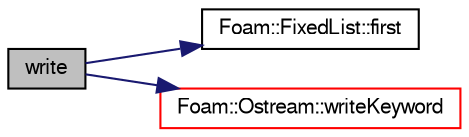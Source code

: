digraph "write"
{
  bgcolor="transparent";
  edge [fontname="FreeSans",fontsize="10",labelfontname="FreeSans",labelfontsize="10"];
  node [fontname="FreeSans",fontsize="10",shape=record];
  rankdir="LR";
  Node385 [label="write",height=0.2,width=0.4,color="black", fillcolor="grey75", style="filled", fontcolor="black"];
  Node385 -> Node386 [color="midnightblue",fontsize="10",style="solid",fontname="FreeSans"];
  Node386 [label="Foam::FixedList::first",height=0.2,width=0.4,color="black",URL="$a25894.html#a1c9828bc3de9502754d944c95a2ce0d9",tooltip="Return the first element of the list. "];
  Node385 -> Node387 [color="midnightblue",fontsize="10",style="solid",fontname="FreeSans"];
  Node387 [label="Foam::Ostream::writeKeyword",height=0.2,width=0.4,color="red",URL="$a26238.html#a3c58b2bb9174ea3c4a5fa58095d1290e",tooltip="Write the keyword followed by an appropriate indentation. "];
}
